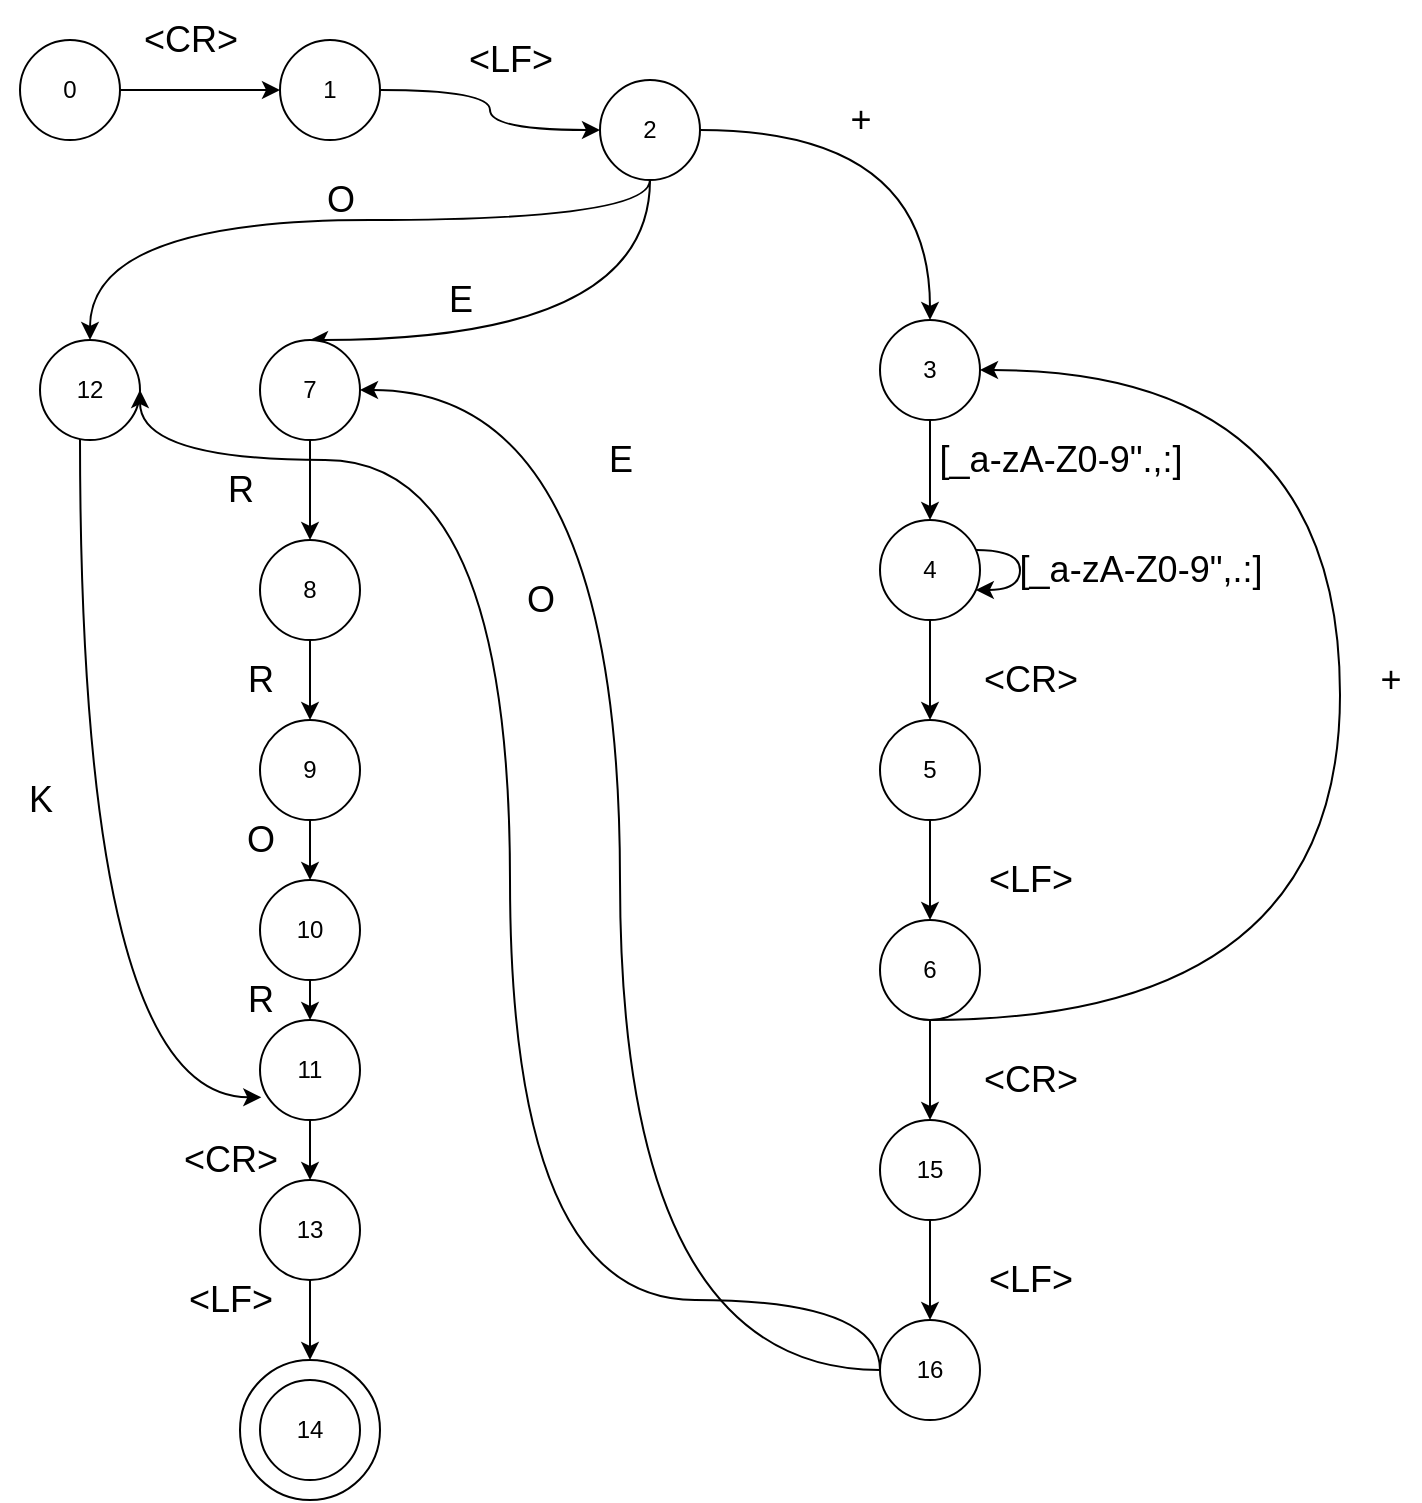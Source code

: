 <mxfile version="20.4.1" type="github">
  <diagram id="Ia3F5vTRLZpVt-muLBSL" name="Page-1">
    <mxGraphModel dx="1422" dy="804" grid="1" gridSize="10" guides="1" tooltips="1" connect="1" arrows="1" fold="1" page="1" pageScale="1" pageWidth="850" pageHeight="1100" math="0" shadow="0">
      <root>
        <mxCell id="0" />
        <mxCell id="1" parent="0" />
        <mxCell id="HWPHDzoE_fYsGa_TJ66Y-8" value="0" style="ellipse;whiteSpace=wrap;html=1;aspect=fixed;" parent="1" vertex="1">
          <mxGeometry x="100" y="40" width="50" height="50" as="geometry" />
        </mxCell>
        <mxCell id="gtfGWuYc3_UtfgW0UjGu-23" value="" style="edgeStyle=orthogonalEdgeStyle;curved=1;rounded=0;orthogonalLoop=1;jettySize=auto;html=1;fontSize=18;" parent="1" source="HWPHDzoE_fYsGa_TJ66Y-11" target="HWPHDzoE_fYsGa_TJ66Y-12" edge="1">
          <mxGeometry relative="1" as="geometry" />
        </mxCell>
        <mxCell id="HWPHDzoE_fYsGa_TJ66Y-11" value="1" style="ellipse;whiteSpace=wrap;html=1;aspect=fixed;" parent="1" vertex="1">
          <mxGeometry x="230" y="40" width="50" height="50" as="geometry" />
        </mxCell>
        <mxCell id="gtfGWuYc3_UtfgW0UjGu-1" style="edgeStyle=orthogonalEdgeStyle;curved=1;rounded=0;orthogonalLoop=1;jettySize=auto;html=1;exitX=1;exitY=0.5;exitDx=0;exitDy=0;entryX=0.5;entryY=0;entryDx=0;entryDy=0;" parent="1" source="HWPHDzoE_fYsGa_TJ66Y-12" target="HWPHDzoE_fYsGa_TJ66Y-15" edge="1">
          <mxGeometry relative="1" as="geometry" />
        </mxCell>
        <mxCell id="gtfGWuYc3_UtfgW0UjGu-18" value="" style="edgeStyle=orthogonalEdgeStyle;curved=1;rounded=0;orthogonalLoop=1;jettySize=auto;html=1;fontSize=18;exitX=0.5;exitY=1;exitDx=0;exitDy=0;" parent="1" source="HWPHDzoE_fYsGa_TJ66Y-12" target="HWPHDzoE_fYsGa_TJ66Y-13" edge="1">
          <mxGeometry relative="1" as="geometry">
            <mxPoint x="415" y="190" as="targetPoint" />
            <Array as="points">
              <mxPoint x="415" y="130" />
              <mxPoint x="135" y="130" />
            </Array>
          </mxGeometry>
        </mxCell>
        <mxCell id="gtfGWuYc3_UtfgW0UjGu-20" value="" style="edgeStyle=orthogonalEdgeStyle;curved=1;rounded=0;orthogonalLoop=1;jettySize=auto;html=1;fontSize=18;entryX=0.5;entryY=0;entryDx=0;entryDy=0;" parent="1" source="HWPHDzoE_fYsGa_TJ66Y-12" target="HWPHDzoE_fYsGa_TJ66Y-14" edge="1">
          <mxGeometry relative="1" as="geometry">
            <mxPoint x="310" y="85" as="targetPoint" />
            <Array as="points">
              <mxPoint x="415" y="190" />
            </Array>
          </mxGeometry>
        </mxCell>
        <mxCell id="HWPHDzoE_fYsGa_TJ66Y-12" value="2" style="ellipse;whiteSpace=wrap;html=1;aspect=fixed;" parent="1" vertex="1">
          <mxGeometry x="390" y="60" width="50" height="50" as="geometry" />
        </mxCell>
        <mxCell id="gtfGWuYc3_UtfgW0UjGu-49" value="" style="edgeStyle=orthogonalEdgeStyle;curved=1;rounded=0;orthogonalLoop=1;jettySize=auto;html=1;fontSize=18;entryX=0.013;entryY=0.773;entryDx=0;entryDy=0;entryPerimeter=0;" parent="1" source="HWPHDzoE_fYsGa_TJ66Y-13" target="gtfGWuYc3_UtfgW0UjGu-35" edge="1">
          <mxGeometry relative="1" as="geometry">
            <mxPoint x="135" y="320" as="targetPoint" />
            <Array as="points">
              <mxPoint x="130" y="569" />
            </Array>
          </mxGeometry>
        </mxCell>
        <mxCell id="HWPHDzoE_fYsGa_TJ66Y-13" value="12" style="ellipse;whiteSpace=wrap;html=1;aspect=fixed;" parent="1" vertex="1">
          <mxGeometry x="110" y="190" width="50" height="50" as="geometry" />
        </mxCell>
        <mxCell id="HWPHDzoE_fYsGa_TJ66Y-14" value="7" style="ellipse;whiteSpace=wrap;html=1;aspect=fixed;" parent="1" vertex="1">
          <mxGeometry x="220" y="190" width="50" height="50" as="geometry" />
        </mxCell>
        <mxCell id="HWPHDzoE_fYsGa_TJ66Y-15" value="3" style="ellipse;whiteSpace=wrap;html=1;aspect=fixed;" parent="1" vertex="1">
          <mxGeometry x="530" y="180" width="50" height="50" as="geometry" />
        </mxCell>
        <mxCell id="gtfGWuYc3_UtfgW0UjGu-8" value="" style="edgeStyle=orthogonalEdgeStyle;curved=1;rounded=0;orthogonalLoop=1;jettySize=auto;html=1;fontSize=18;" parent="1" source="HWPHDzoE_fYsGa_TJ66Y-16" target="HWPHDzoE_fYsGa_TJ66Y-16" edge="1">
          <mxGeometry relative="1" as="geometry" />
        </mxCell>
        <mxCell id="HWPHDzoE_fYsGa_TJ66Y-16" value="4" style="ellipse;whiteSpace=wrap;html=1;aspect=fixed;" parent="1" vertex="1">
          <mxGeometry x="530" y="280" width="50" height="50" as="geometry" />
        </mxCell>
        <mxCell id="HWPHDzoE_fYsGa_TJ66Y-17" value="5" style="ellipse;whiteSpace=wrap;html=1;aspect=fixed;" parent="1" vertex="1">
          <mxGeometry x="530" y="380" width="50" height="50" as="geometry" />
        </mxCell>
        <mxCell id="gtfGWuYc3_UtfgW0UjGu-13" value="" style="edgeStyle=orthogonalEdgeStyle;curved=1;rounded=0;orthogonalLoop=1;jettySize=auto;html=1;fontSize=18;entryX=1;entryY=0.5;entryDx=0;entryDy=0;" parent="1" source="yls2ktVKsyxJQDVkuYz--9" target="HWPHDzoE_fYsGa_TJ66Y-14" edge="1">
          <mxGeometry relative="1" as="geometry">
            <mxPoint x="510" y="460" as="sourcePoint" />
          </mxGeometry>
        </mxCell>
        <mxCell id="gtfGWuYc3_UtfgW0UjGu-16" value="" style="edgeStyle=orthogonalEdgeStyle;curved=1;rounded=0;orthogonalLoop=1;jettySize=auto;html=1;fontSize=18;entryX=1;entryY=0.5;entryDx=0;entryDy=0;exitX=0;exitY=0.5;exitDx=0;exitDy=0;" parent="1" source="yls2ktVKsyxJQDVkuYz--9" target="HWPHDzoE_fYsGa_TJ66Y-13" edge="1">
          <mxGeometry relative="1" as="geometry">
            <mxPoint x="450" y="505" as="targetPoint" />
            <Array as="points">
              <mxPoint x="530" y="670" />
              <mxPoint x="345" y="670" />
              <mxPoint x="345" y="250" />
              <mxPoint x="160" y="250" />
            </Array>
          </mxGeometry>
        </mxCell>
        <mxCell id="yls2ktVKsyxJQDVkuYz--6" value="" style="edgeStyle=orthogonalEdgeStyle;curved=1;rounded=0;orthogonalLoop=1;jettySize=auto;html=1;entryX=1;entryY=0.5;entryDx=0;entryDy=0;" edge="1" parent="1" source="HWPHDzoE_fYsGa_TJ66Y-18" target="HWPHDzoE_fYsGa_TJ66Y-15">
          <mxGeometry relative="1" as="geometry">
            <mxPoint x="800" y="320" as="targetPoint" />
            <Array as="points">
              <mxPoint x="760" y="530" />
              <mxPoint x="760" y="205" />
            </Array>
          </mxGeometry>
        </mxCell>
        <mxCell id="HWPHDzoE_fYsGa_TJ66Y-18" value="6" style="ellipse;whiteSpace=wrap;html=1;aspect=fixed;" parent="1" vertex="1">
          <mxGeometry x="530" y="480" width="50" height="50" as="geometry" />
        </mxCell>
        <mxCell id="gtfGWuYc3_UtfgW0UjGu-30" value="" style="edgeStyle=orthogonalEdgeStyle;curved=1;rounded=0;orthogonalLoop=1;jettySize=auto;html=1;fontSize=18;" parent="1" source="HWPHDzoE_fYsGa_TJ66Y-22" target="gtfGWuYc3_UtfgW0UjGu-29" edge="1">
          <mxGeometry relative="1" as="geometry" />
        </mxCell>
        <mxCell id="HWPHDzoE_fYsGa_TJ66Y-22" value="8" style="ellipse;whiteSpace=wrap;html=1;aspect=fixed;" parent="1" vertex="1">
          <mxGeometry x="220" y="290" width="50" height="50" as="geometry" />
        </mxCell>
        <mxCell id="HWPHDzoE_fYsGa_TJ66Y-23" value="" style="endArrow=classic;html=1;rounded=0;exitX=0.5;exitY=1;exitDx=0;exitDy=0;entryX=0.5;entryY=0;entryDx=0;entryDy=0;" parent="1" source="HWPHDzoE_fYsGa_TJ66Y-17" target="HWPHDzoE_fYsGa_TJ66Y-18" edge="1">
          <mxGeometry width="50" height="50" relative="1" as="geometry">
            <mxPoint x="350" y="470" as="sourcePoint" />
            <mxPoint x="400" y="420" as="targetPoint" />
          </mxGeometry>
        </mxCell>
        <mxCell id="HWPHDzoE_fYsGa_TJ66Y-24" value="" style="endArrow=classic;html=1;rounded=0;entryX=0;entryY=0.5;entryDx=0;entryDy=0;exitX=1;exitY=0.5;exitDx=0;exitDy=0;" parent="1" source="HWPHDzoE_fYsGa_TJ66Y-8" target="HWPHDzoE_fYsGa_TJ66Y-11" edge="1">
          <mxGeometry width="50" height="50" relative="1" as="geometry">
            <mxPoint x="160" y="100" as="sourcePoint" />
            <mxPoint x="210" y="50" as="targetPoint" />
          </mxGeometry>
        </mxCell>
        <mxCell id="HWPHDzoE_fYsGa_TJ66Y-30" value="" style="endArrow=classic;html=1;rounded=0;entryX=0.5;entryY=0;entryDx=0;entryDy=0;exitX=0.5;exitY=1;exitDx=0;exitDy=0;" parent="1" source="HWPHDzoE_fYsGa_TJ66Y-14" target="HWPHDzoE_fYsGa_TJ66Y-22" edge="1">
          <mxGeometry width="50" height="50" relative="1" as="geometry">
            <mxPoint x="220" y="155" as="sourcePoint" />
            <mxPoint x="280" y="155" as="targetPoint" />
          </mxGeometry>
        </mxCell>
        <mxCell id="HWPHDzoE_fYsGa_TJ66Y-31" value="" style="endArrow=classic;html=1;rounded=0;entryX=0.5;entryY=0;entryDx=0;entryDy=0;exitX=0.5;exitY=1;exitDx=0;exitDy=0;" parent="1" source="HWPHDzoE_fYsGa_TJ66Y-15" target="HWPHDzoE_fYsGa_TJ66Y-16" edge="1">
          <mxGeometry width="50" height="50" relative="1" as="geometry">
            <mxPoint x="230" y="165" as="sourcePoint" />
            <mxPoint x="290" y="165" as="targetPoint" />
          </mxGeometry>
        </mxCell>
        <mxCell id="HWPHDzoE_fYsGa_TJ66Y-32" value="" style="endArrow=classic;html=1;rounded=0;exitX=0.5;exitY=1;exitDx=0;exitDy=0;" parent="1" source="HWPHDzoE_fYsGa_TJ66Y-16" target="HWPHDzoE_fYsGa_TJ66Y-17" edge="1">
          <mxGeometry width="50" height="50" relative="1" as="geometry">
            <mxPoint x="240" y="175" as="sourcePoint" />
            <mxPoint x="300" y="175" as="targetPoint" />
          </mxGeometry>
        </mxCell>
        <mxCell id="gtfGWuYc3_UtfgW0UjGu-2" value="&lt;font style=&quot;font-size: 18px;&quot;&gt;+&lt;/font&gt;" style="text;html=1;align=center;verticalAlign=middle;resizable=0;points=[];autosize=1;strokeColor=none;fillColor=none;" parent="1" vertex="1">
          <mxGeometry x="505" y="60" width="30" height="40" as="geometry" />
        </mxCell>
        <mxCell id="gtfGWuYc3_UtfgW0UjGu-3" value="[_a-zA-Z0-9&quot;.,:]" style="text;html=1;align=center;verticalAlign=middle;resizable=0;points=[];autosize=1;strokeColor=none;fillColor=none;fontSize=18;" parent="1" vertex="1">
          <mxGeometry x="550" y="230" width="140" height="40" as="geometry" />
        </mxCell>
        <mxCell id="gtfGWuYc3_UtfgW0UjGu-9" value="[_a-zA-Z0-9&quot;,.:]" style="text;html=1;align=center;verticalAlign=middle;resizable=0;points=[];autosize=1;strokeColor=none;fillColor=none;fontSize=18;" parent="1" vertex="1">
          <mxGeometry x="590" y="285" width="140" height="40" as="geometry" />
        </mxCell>
        <mxCell id="gtfGWuYc3_UtfgW0UjGu-10" value="&amp;lt;CR&amp;gt;" style="text;html=1;align=center;verticalAlign=middle;resizable=0;points=[];autosize=1;strokeColor=none;fillColor=none;fontSize=18;" parent="1" vertex="1">
          <mxGeometry x="570" y="340" width="70" height="40" as="geometry" />
        </mxCell>
        <mxCell id="gtfGWuYc3_UtfgW0UjGu-11" value="&amp;lt;LF&amp;gt;" style="text;html=1;align=center;verticalAlign=middle;resizable=0;points=[];autosize=1;strokeColor=none;fillColor=none;fontSize=18;" parent="1" vertex="1">
          <mxGeometry x="570" y="440" width="70" height="40" as="geometry" />
        </mxCell>
        <mxCell id="gtfGWuYc3_UtfgW0UjGu-24" value="E" style="text;html=1;align=center;verticalAlign=middle;resizable=0;points=[];autosize=1;strokeColor=none;fillColor=none;fontSize=18;" parent="1" vertex="1">
          <mxGeometry x="300" y="150" width="40" height="40" as="geometry" />
        </mxCell>
        <mxCell id="gtfGWuYc3_UtfgW0UjGu-25" value="E" style="text;html=1;align=center;verticalAlign=middle;resizable=0;points=[];autosize=1;strokeColor=none;fillColor=none;fontSize=18;" parent="1" vertex="1">
          <mxGeometry x="380" y="230" width="40" height="40" as="geometry" />
        </mxCell>
        <mxCell id="gtfGWuYc3_UtfgW0UjGu-26" value="O" style="text;html=1;align=center;verticalAlign=middle;resizable=0;points=[];autosize=1;strokeColor=none;fillColor=none;fontSize=18;" parent="1" vertex="1">
          <mxGeometry x="340" y="300" width="40" height="40" as="geometry" />
        </mxCell>
        <mxCell id="gtfGWuYc3_UtfgW0UjGu-27" value="O" style="text;html=1;align=center;verticalAlign=middle;resizable=0;points=[];autosize=1;strokeColor=none;fillColor=none;fontSize=18;" parent="1" vertex="1">
          <mxGeometry x="240" y="100" width="40" height="40" as="geometry" />
        </mxCell>
        <mxCell id="gtfGWuYc3_UtfgW0UjGu-28" value="R" style="text;html=1;align=center;verticalAlign=middle;resizable=0;points=[];autosize=1;strokeColor=none;fillColor=none;fontSize=18;" parent="1" vertex="1">
          <mxGeometry x="190" y="245" width="40" height="40" as="geometry" />
        </mxCell>
        <mxCell id="gtfGWuYc3_UtfgW0UjGu-33" value="" style="edgeStyle=orthogonalEdgeStyle;curved=1;rounded=0;orthogonalLoop=1;jettySize=auto;html=1;fontSize=18;" parent="1" source="gtfGWuYc3_UtfgW0UjGu-29" target="gtfGWuYc3_UtfgW0UjGu-32" edge="1">
          <mxGeometry relative="1" as="geometry" />
        </mxCell>
        <mxCell id="gtfGWuYc3_UtfgW0UjGu-29" value="9" style="ellipse;whiteSpace=wrap;html=1;aspect=fixed;" parent="1" vertex="1">
          <mxGeometry x="220" y="380" width="50" height="50" as="geometry" />
        </mxCell>
        <mxCell id="gtfGWuYc3_UtfgW0UjGu-31" value="R" style="text;html=1;align=center;verticalAlign=middle;resizable=0;points=[];autosize=1;strokeColor=none;fillColor=none;fontSize=18;" parent="1" vertex="1">
          <mxGeometry x="200" y="340" width="40" height="40" as="geometry" />
        </mxCell>
        <mxCell id="gtfGWuYc3_UtfgW0UjGu-36" value="" style="edgeStyle=orthogonalEdgeStyle;curved=1;rounded=0;orthogonalLoop=1;jettySize=auto;html=1;fontSize=18;" parent="1" source="gtfGWuYc3_UtfgW0UjGu-32" target="gtfGWuYc3_UtfgW0UjGu-35" edge="1">
          <mxGeometry relative="1" as="geometry" />
        </mxCell>
        <mxCell id="gtfGWuYc3_UtfgW0UjGu-32" value="10" style="ellipse;whiteSpace=wrap;html=1;aspect=fixed;" parent="1" vertex="1">
          <mxGeometry x="220" y="460" width="50" height="50" as="geometry" />
        </mxCell>
        <mxCell id="gtfGWuYc3_UtfgW0UjGu-34" value="O" style="text;html=1;align=center;verticalAlign=middle;resizable=0;points=[];autosize=1;strokeColor=none;fillColor=none;fontSize=18;" parent="1" vertex="1">
          <mxGeometry x="200" y="420" width="40" height="40" as="geometry" />
        </mxCell>
        <mxCell id="gtfGWuYc3_UtfgW0UjGu-40" value="" style="edgeStyle=orthogonalEdgeStyle;curved=1;rounded=0;orthogonalLoop=1;jettySize=auto;html=1;fontSize=18;" parent="1" source="gtfGWuYc3_UtfgW0UjGu-35" edge="1">
          <mxGeometry relative="1" as="geometry">
            <mxPoint x="245" y="610" as="targetPoint" />
          </mxGeometry>
        </mxCell>
        <mxCell id="gtfGWuYc3_UtfgW0UjGu-35" value="11" style="ellipse;whiteSpace=wrap;html=1;aspect=fixed;" parent="1" vertex="1">
          <mxGeometry x="220" y="530" width="50" height="50" as="geometry" />
        </mxCell>
        <mxCell id="gtfGWuYc3_UtfgW0UjGu-37" value="R" style="text;html=1;align=center;verticalAlign=middle;resizable=0;points=[];autosize=1;strokeColor=none;fillColor=none;fontSize=18;" parent="1" vertex="1">
          <mxGeometry x="200" y="500" width="40" height="40" as="geometry" />
        </mxCell>
        <mxCell id="gtfGWuYc3_UtfgW0UjGu-38" value="K" style="text;html=1;align=center;verticalAlign=middle;resizable=0;points=[];autosize=1;strokeColor=none;fillColor=none;fontSize=18;" parent="1" vertex="1">
          <mxGeometry x="90" y="400" width="40" height="40" as="geometry" />
        </mxCell>
        <mxCell id="gtfGWuYc3_UtfgW0UjGu-41" value="13" style="ellipse;whiteSpace=wrap;html=1;aspect=fixed;" parent="1" vertex="1">
          <mxGeometry x="220" y="610" width="50" height="50" as="geometry" />
        </mxCell>
        <mxCell id="gtfGWuYc3_UtfgW0UjGu-42" value="6" style="ellipse;whiteSpace=wrap;html=1;aspect=fixed;" parent="1" vertex="1">
          <mxGeometry x="210" y="700" width="70" height="70" as="geometry" />
        </mxCell>
        <mxCell id="gtfGWuYc3_UtfgW0UjGu-43" value="" style="endArrow=classic;html=1;rounded=0;exitX=0.5;exitY=1;exitDx=0;exitDy=0;entryX=0.5;entryY=0;entryDx=0;entryDy=0;" parent="1" source="gtfGWuYc3_UtfgW0UjGu-41" target="gtfGWuYc3_UtfgW0UjGu-42" edge="1">
          <mxGeometry width="50" height="50" relative="1" as="geometry">
            <mxPoint x="40" y="800" as="sourcePoint" />
            <mxPoint x="90" y="750" as="targetPoint" />
          </mxGeometry>
        </mxCell>
        <mxCell id="gtfGWuYc3_UtfgW0UjGu-45" value="&amp;lt;CR&amp;gt;" style="text;html=1;align=center;verticalAlign=middle;resizable=0;points=[];autosize=1;strokeColor=none;fillColor=none;fontSize=18;" parent="1" vertex="1">
          <mxGeometry x="170" y="580" width="70" height="40" as="geometry" />
        </mxCell>
        <mxCell id="gtfGWuYc3_UtfgW0UjGu-46" value="&amp;lt;LF&amp;gt;" style="text;html=1;align=center;verticalAlign=middle;resizable=0;points=[];autosize=1;strokeColor=none;fillColor=none;fontSize=18;" parent="1" vertex="1">
          <mxGeometry x="170" y="650" width="70" height="40" as="geometry" />
        </mxCell>
        <mxCell id="gtfGWuYc3_UtfgW0UjGu-51" value="14" style="ellipse;whiteSpace=wrap;html=1;aspect=fixed;" parent="1" vertex="1">
          <mxGeometry x="220" y="710" width="50" height="50" as="geometry" />
        </mxCell>
        <mxCell id="yls2ktVKsyxJQDVkuYz--1" value="&amp;lt;CR&amp;gt;" style="text;html=1;align=center;verticalAlign=middle;resizable=0;points=[];autosize=1;strokeColor=none;fillColor=none;fontSize=18;" vertex="1" parent="1">
          <mxGeometry x="150" y="20" width="70" height="40" as="geometry" />
        </mxCell>
        <mxCell id="yls2ktVKsyxJQDVkuYz--2" value="&amp;lt;LF&amp;gt;" style="text;html=1;align=center;verticalAlign=middle;resizable=0;points=[];autosize=1;strokeColor=none;fillColor=none;fontSize=18;" vertex="1" parent="1">
          <mxGeometry x="310" y="30" width="70" height="40" as="geometry" />
        </mxCell>
        <mxCell id="yls2ktVKsyxJQDVkuYz--7" value="&lt;font style=&quot;font-size: 18px;&quot;&gt;+&lt;/font&gt;" style="text;html=1;align=center;verticalAlign=middle;resizable=0;points=[];autosize=1;strokeColor=none;fillColor=none;" vertex="1" parent="1">
          <mxGeometry x="770" y="340" width="30" height="40" as="geometry" />
        </mxCell>
        <mxCell id="yls2ktVKsyxJQDVkuYz--8" value="15" style="ellipse;whiteSpace=wrap;html=1;aspect=fixed;" vertex="1" parent="1">
          <mxGeometry x="530" y="580" width="50" height="50" as="geometry" />
        </mxCell>
        <mxCell id="yls2ktVKsyxJQDVkuYz--9" value="16" style="ellipse;whiteSpace=wrap;html=1;aspect=fixed;" vertex="1" parent="1">
          <mxGeometry x="530" y="680" width="50" height="50" as="geometry" />
        </mxCell>
        <mxCell id="yls2ktVKsyxJQDVkuYz--10" value="" style="endArrow=classic;html=1;rounded=0;exitX=0.5;exitY=1;exitDx=0;exitDy=0;entryX=0.5;entryY=0;entryDx=0;entryDy=0;" edge="1" parent="1" source="yls2ktVKsyxJQDVkuYz--8" target="yls2ktVKsyxJQDVkuYz--9">
          <mxGeometry width="50" height="50" relative="1" as="geometry">
            <mxPoint x="350" y="670" as="sourcePoint" />
            <mxPoint x="400" y="620" as="targetPoint" />
          </mxGeometry>
        </mxCell>
        <mxCell id="yls2ktVKsyxJQDVkuYz--11" value="" style="endArrow=classic;html=1;rounded=0;exitX=0.5;exitY=1;exitDx=0;exitDy=0;" edge="1" parent="1" target="yls2ktVKsyxJQDVkuYz--8">
          <mxGeometry width="50" height="50" relative="1" as="geometry">
            <mxPoint x="555" y="530" as="sourcePoint" />
            <mxPoint x="300" y="375" as="targetPoint" />
          </mxGeometry>
        </mxCell>
        <mxCell id="yls2ktVKsyxJQDVkuYz--12" value="&amp;lt;CR&amp;gt;" style="text;html=1;align=center;verticalAlign=middle;resizable=0;points=[];autosize=1;strokeColor=none;fillColor=none;fontSize=18;" vertex="1" parent="1">
          <mxGeometry x="570" y="540" width="70" height="40" as="geometry" />
        </mxCell>
        <mxCell id="yls2ktVKsyxJQDVkuYz--13" value="&amp;lt;LF&amp;gt;" style="text;html=1;align=center;verticalAlign=middle;resizable=0;points=[];autosize=1;strokeColor=none;fillColor=none;fontSize=18;" vertex="1" parent="1">
          <mxGeometry x="570" y="640" width="70" height="40" as="geometry" />
        </mxCell>
      </root>
    </mxGraphModel>
  </diagram>
</mxfile>
